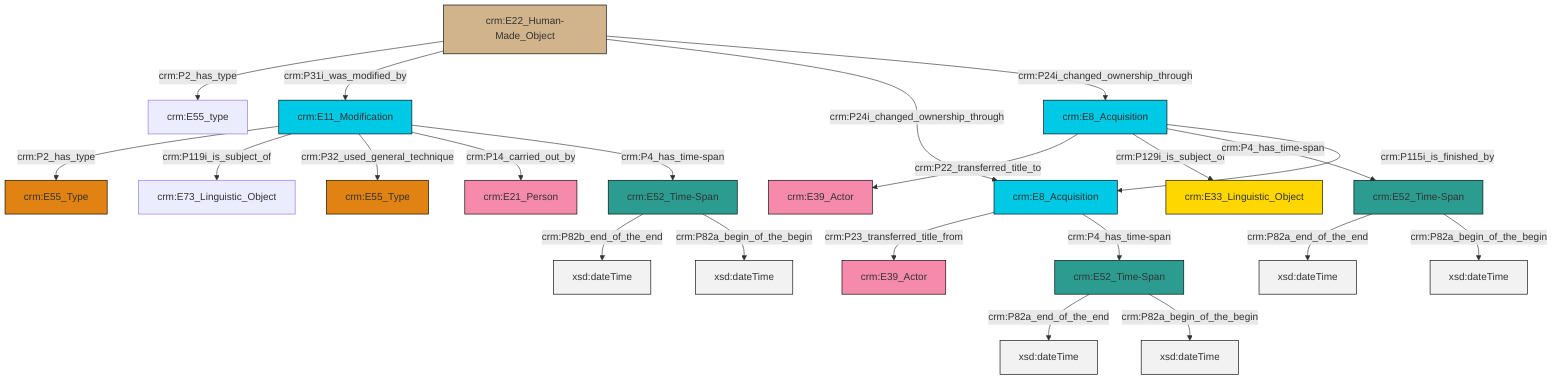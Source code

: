 graph TD
classDef Literal fill:#f2f2f2,stroke:#000000;
classDef CRM_Entity fill:#FFFFFF,stroke:#000000;
classDef Temporal_Entity fill:#00C9E6, stroke:#000000;
classDef Type fill:#E18312, stroke:#000000;
classDef Time-Span fill:#2C9C91, stroke:#000000;
classDef Appellation fill:#FFEB7F, stroke:#000000;
classDef Place fill:#008836, stroke:#000000;
classDef Persistent_Item fill:#B266B2, stroke:#000000;
classDef Conceptual_Object fill:#FFD700, stroke:#000000;
classDef Physical_Thing fill:#D2B48C, stroke:#000000;
classDef Actor fill:#f58aad, stroke:#000000;
classDef PC_Classes fill:#4ce600, stroke:#000000;
classDef Multi fill:#cccccc,stroke:#000000;

0["crm:E11_Modification"]:::Temporal_Entity -->|crm:P2_has_type| 1["crm:E55_Type"]:::Type
2["crm:E22_Human-Made_Object"]:::Physical_Thing -->|crm:P2_has_type| 3["crm:E55_type"]:::Default
6["crm:E52_Time-Span"]:::Time-Span -->|crm:P82b_end_of_the_end| 7[xsd:dateTime]:::Literal
0["crm:E11_Modification"]:::Temporal_Entity -->|crm:P119i_is_subject_of| 9["crm:E73_Linguistic_Object"]:::Default
12["crm:E52_Time-Span"]:::Time-Span -->|crm:P82a_end_of_the_end| 13[xsd:dateTime]:::Literal
0["crm:E11_Modification"]:::Temporal_Entity -->|crm:P32_used_general_technique| 14["crm:E55_Type"]:::Type
17["crm:E8_Acquisition"]:::Temporal_Entity -->|crm:P22_transferred_title_to| 10["crm:E39_Actor"]:::Actor
17["crm:E8_Acquisition"]:::Temporal_Entity -->|crm:P129i_is_subject_of| 18["crm:E33_Linguistic_Object"]:::Conceptual_Object
2["crm:E22_Human-Made_Object"]:::Physical_Thing -->|crm:P31i_was_modified_by| 0["crm:E11_Modification"]:::Temporal_Entity
17["crm:E8_Acquisition"]:::Temporal_Entity -->|crm:P4_has_time-span| 12["crm:E52_Time-Span"]:::Time-Span
15["crm:E8_Acquisition"]:::Temporal_Entity -->|crm:P23_transferred_title_from| 22["crm:E39_Actor"]:::Actor
0["crm:E11_Modification"]:::Temporal_Entity -->|crm:P14_carried_out_by| 4["crm:E21_Person"]:::Actor
12["crm:E52_Time-Span"]:::Time-Span -->|crm:P82a_begin_of_the_begin| 24[xsd:dateTime]:::Literal
2["crm:E22_Human-Made_Object"]:::Physical_Thing -->|crm:P24i_changed_ownership_through| 15["crm:E8_Acquisition"]:::Temporal_Entity
2["crm:E22_Human-Made_Object"]:::Physical_Thing -->|crm:P24i_changed_ownership_through| 17["crm:E8_Acquisition"]:::Temporal_Entity
20["crm:E52_Time-Span"]:::Time-Span -->|crm:P82a_end_of_the_end| 31[xsd:dateTime]:::Literal
17["crm:E8_Acquisition"]:::Temporal_Entity -->|crm:P115i_is_finished_by| 15["crm:E8_Acquisition"]:::Temporal_Entity
20["crm:E52_Time-Span"]:::Time-Span -->|crm:P82a_begin_of_the_begin| 32[xsd:dateTime]:::Literal
15["crm:E8_Acquisition"]:::Temporal_Entity -->|crm:P4_has_time-span| 20["crm:E52_Time-Span"]:::Time-Span
0["crm:E11_Modification"]:::Temporal_Entity -->|crm:P4_has_time-span| 6["crm:E52_Time-Span"]:::Time-Span
6["crm:E52_Time-Span"]:::Time-Span -->|crm:P82a_begin_of_the_begin| 34[xsd:dateTime]:::Literal